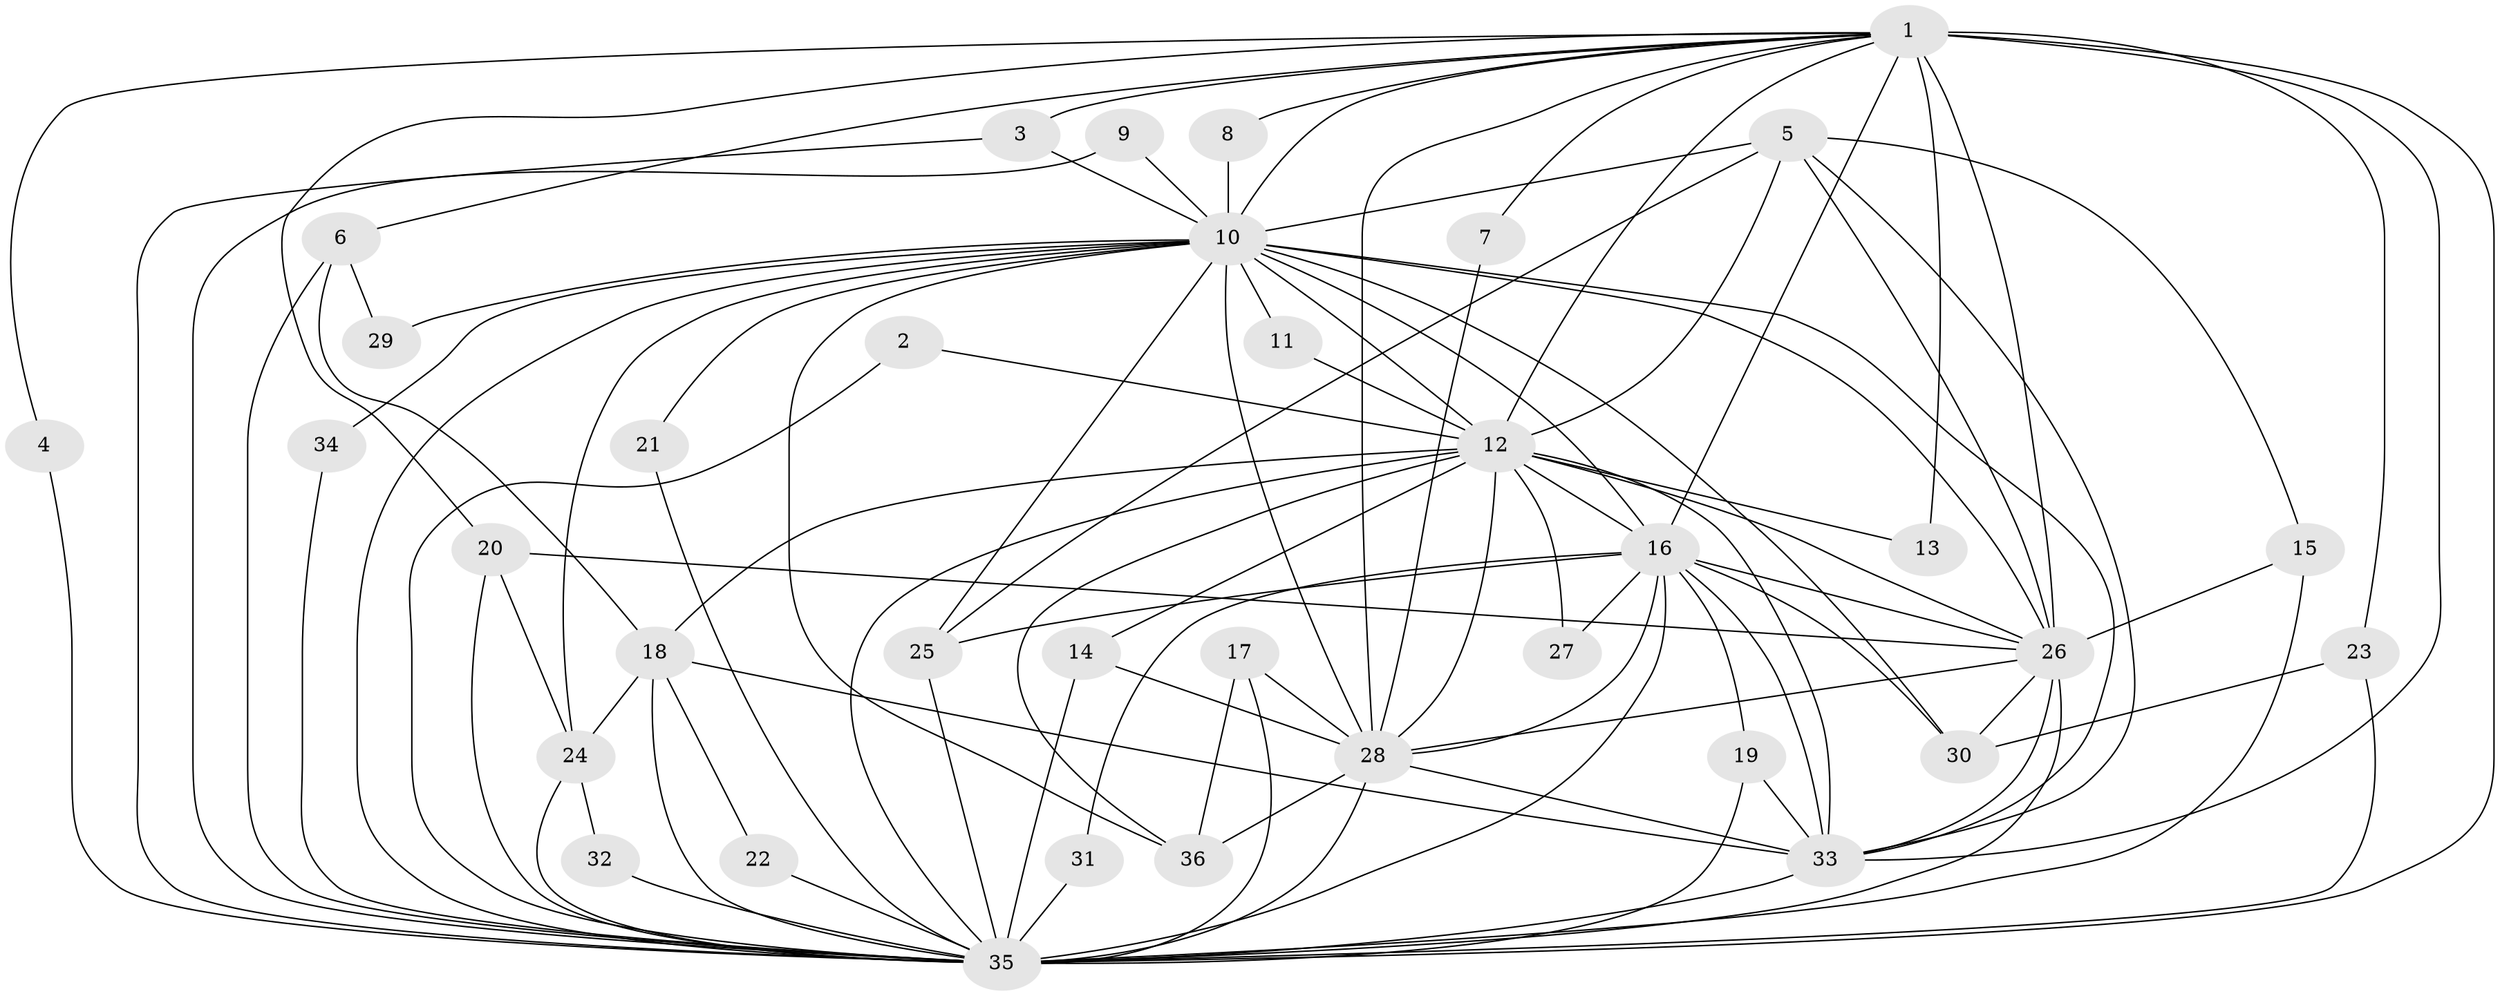 // original degree distribution, {13: 0.041666666666666664, 18: 0.013888888888888888, 15: 0.027777777777777776, 27: 0.013888888888888888, 14: 0.013888888888888888, 25: 0.013888888888888888, 22: 0.013888888888888888, 3: 0.19444444444444445, 2: 0.5138888888888888, 4: 0.125, 6: 0.013888888888888888, 5: 0.013888888888888888}
// Generated by graph-tools (version 1.1) at 2025/49/03/09/25 03:49:33]
// undirected, 36 vertices, 101 edges
graph export_dot {
graph [start="1"]
  node [color=gray90,style=filled];
  1;
  2;
  3;
  4;
  5;
  6;
  7;
  8;
  9;
  10;
  11;
  12;
  13;
  14;
  15;
  16;
  17;
  18;
  19;
  20;
  21;
  22;
  23;
  24;
  25;
  26;
  27;
  28;
  29;
  30;
  31;
  32;
  33;
  34;
  35;
  36;
  1 -- 3 [weight=1.0];
  1 -- 4 [weight=1.0];
  1 -- 6 [weight=1.0];
  1 -- 7 [weight=1.0];
  1 -- 8 [weight=1.0];
  1 -- 10 [weight=2.0];
  1 -- 12 [weight=2.0];
  1 -- 13 [weight=2.0];
  1 -- 16 [weight=2.0];
  1 -- 20 [weight=1.0];
  1 -- 23 [weight=1.0];
  1 -- 26 [weight=2.0];
  1 -- 28 [weight=2.0];
  1 -- 33 [weight=2.0];
  1 -- 35 [weight=4.0];
  2 -- 12 [weight=1.0];
  2 -- 35 [weight=1.0];
  3 -- 10 [weight=1.0];
  3 -- 35 [weight=1.0];
  4 -- 35 [weight=1.0];
  5 -- 10 [weight=1.0];
  5 -- 12 [weight=1.0];
  5 -- 15 [weight=1.0];
  5 -- 25 [weight=1.0];
  5 -- 26 [weight=1.0];
  5 -- 33 [weight=1.0];
  6 -- 18 [weight=1.0];
  6 -- 29 [weight=1.0];
  6 -- 35 [weight=1.0];
  7 -- 28 [weight=1.0];
  8 -- 10 [weight=1.0];
  9 -- 10 [weight=1.0];
  9 -- 35 [weight=1.0];
  10 -- 11 [weight=1.0];
  10 -- 12 [weight=2.0];
  10 -- 16 [weight=1.0];
  10 -- 21 [weight=1.0];
  10 -- 24 [weight=2.0];
  10 -- 25 [weight=1.0];
  10 -- 26 [weight=1.0];
  10 -- 28 [weight=1.0];
  10 -- 29 [weight=1.0];
  10 -- 30 [weight=3.0];
  10 -- 33 [weight=1.0];
  10 -- 34 [weight=1.0];
  10 -- 35 [weight=2.0];
  10 -- 36 [weight=1.0];
  11 -- 12 [weight=1.0];
  12 -- 13 [weight=1.0];
  12 -- 14 [weight=1.0];
  12 -- 16 [weight=1.0];
  12 -- 18 [weight=1.0];
  12 -- 26 [weight=1.0];
  12 -- 27 [weight=1.0];
  12 -- 28 [weight=1.0];
  12 -- 33 [weight=1.0];
  12 -- 35 [weight=2.0];
  12 -- 36 [weight=1.0];
  14 -- 28 [weight=1.0];
  14 -- 35 [weight=2.0];
  15 -- 26 [weight=1.0];
  15 -- 35 [weight=2.0];
  16 -- 19 [weight=1.0];
  16 -- 25 [weight=1.0];
  16 -- 26 [weight=1.0];
  16 -- 27 [weight=1.0];
  16 -- 28 [weight=1.0];
  16 -- 30 [weight=1.0];
  16 -- 31 [weight=1.0];
  16 -- 33 [weight=1.0];
  16 -- 35 [weight=3.0];
  17 -- 28 [weight=1.0];
  17 -- 35 [weight=1.0];
  17 -- 36 [weight=1.0];
  18 -- 22 [weight=1.0];
  18 -- 24 [weight=1.0];
  18 -- 33 [weight=1.0];
  18 -- 35 [weight=2.0];
  19 -- 33 [weight=2.0];
  19 -- 35 [weight=1.0];
  20 -- 24 [weight=1.0];
  20 -- 26 [weight=1.0];
  20 -- 35 [weight=1.0];
  21 -- 35 [weight=1.0];
  22 -- 35 [weight=1.0];
  23 -- 30 [weight=1.0];
  23 -- 35 [weight=1.0];
  24 -- 32 [weight=1.0];
  24 -- 35 [weight=1.0];
  25 -- 35 [weight=1.0];
  26 -- 28 [weight=1.0];
  26 -- 30 [weight=1.0];
  26 -- 33 [weight=1.0];
  26 -- 35 [weight=3.0];
  28 -- 33 [weight=1.0];
  28 -- 35 [weight=2.0];
  28 -- 36 [weight=1.0];
  31 -- 35 [weight=1.0];
  32 -- 35 [weight=2.0];
  33 -- 35 [weight=2.0];
  34 -- 35 [weight=1.0];
}
